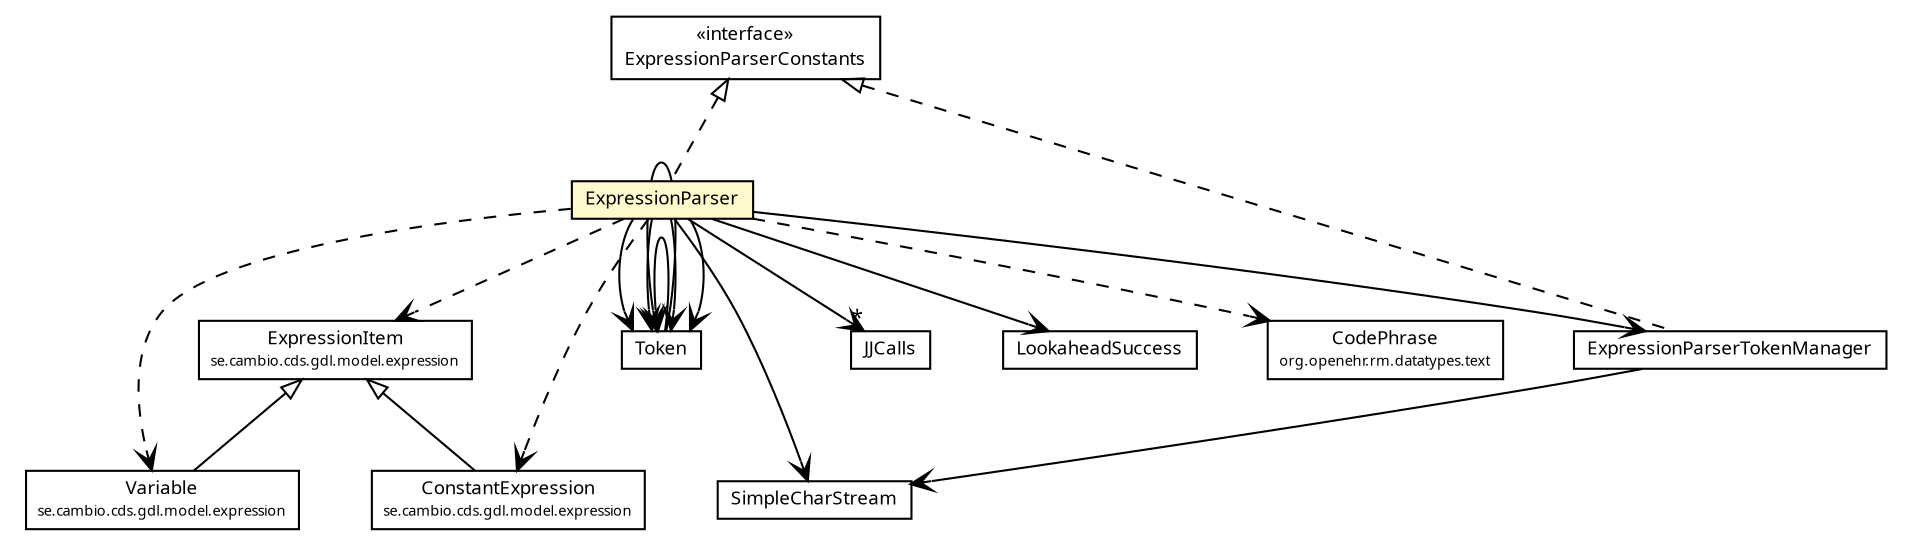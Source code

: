 #!/usr/local/bin/dot
#
# Class diagram 
# Generated by UMLGraph version R5_6 (http://www.umlgraph.org/)
#

digraph G {
	edge [fontname="Trebuchet MS",fontsize=10,labelfontname="Trebuchet MS",labelfontsize=10];
	node [fontname="Trebuchet MS",fontsize=10,shape=plaintext];
	nodesep=0.25;
	ranksep=0.5;
	// se.cambio.cds.gdl.model.expression.Variable
	c183689 [label=<<table title="se.cambio.cds.gdl.model.expression.Variable" border="0" cellborder="1" cellspacing="0" cellpadding="2" port="p" href="../model/expression/Variable.html">
		<tr><td><table border="0" cellspacing="0" cellpadding="1">
<tr><td align="center" balign="center"><font face="Trebuchet MS"> Variable </font></td></tr>
<tr><td align="center" balign="center"><font face="Trebuchet MS" point-size="7.0"> se.cambio.cds.gdl.model.expression </font></td></tr>
		</table></td></tr>
		</table>>, URL="../model/expression/Variable.html", fontname="Trebuchet MS", fontcolor="black", fontsize=9.0];
	// se.cambio.cds.gdl.model.expression.ExpressionItem
	c183696 [label=<<table title="se.cambio.cds.gdl.model.expression.ExpressionItem" border="0" cellborder="1" cellspacing="0" cellpadding="2" port="p" href="../model/expression/ExpressionItem.html">
		<tr><td><table border="0" cellspacing="0" cellpadding="1">
<tr><td align="center" balign="center"><font face="Trebuchet MS"> ExpressionItem </font></td></tr>
<tr><td align="center" balign="center"><font face="Trebuchet MS" point-size="7.0"> se.cambio.cds.gdl.model.expression </font></td></tr>
		</table></td></tr>
		</table>>, URL="../model/expression/ExpressionItem.html", fontname="Trebuchet MS", fontcolor="black", fontsize=9.0];
	// se.cambio.cds.gdl.model.expression.ConstantExpression
	c183698 [label=<<table title="se.cambio.cds.gdl.model.expression.ConstantExpression" border="0" cellborder="1" cellspacing="0" cellpadding="2" port="p" href="../model/expression/ConstantExpression.html">
		<tr><td><table border="0" cellspacing="0" cellpadding="1">
<tr><td align="center" balign="center"><font face="Trebuchet MS"> ConstantExpression </font></td></tr>
<tr><td align="center" balign="center"><font face="Trebuchet MS" point-size="7.0"> se.cambio.cds.gdl.model.expression </font></td></tr>
		</table></td></tr>
		</table>>, URL="../model/expression/ConstantExpression.html", fontname="Trebuchet MS", fontcolor="black", fontsize=9.0];
	// se.cambio.cds.gdl.parser.Token
	c183778 [label=<<table title="se.cambio.cds.gdl.parser.Token" border="0" cellborder="1" cellspacing="0" cellpadding="2" port="p" href="./Token.html">
		<tr><td><table border="0" cellspacing="0" cellpadding="1">
<tr><td align="center" balign="center"><font face="Trebuchet MS"> Token </font></td></tr>
		</table></td></tr>
		</table>>, URL="./Token.html", fontname="Trebuchet MS", fontcolor="black", fontsize=9.0];
	// se.cambio.cds.gdl.parser.SimpleCharStream
	c183779 [label=<<table title="se.cambio.cds.gdl.parser.SimpleCharStream" border="0" cellborder="1" cellspacing="0" cellpadding="2" port="p" href="./SimpleCharStream.html">
		<tr><td><table border="0" cellspacing="0" cellpadding="1">
<tr><td align="center" balign="center"><font face="Trebuchet MS"> SimpleCharStream </font></td></tr>
		</table></td></tr>
		</table>>, URL="./SimpleCharStream.html", fontname="Trebuchet MS", fontcolor="black", fontsize=9.0];
	// se.cambio.cds.gdl.parser.ExpressionParserTokenManager
	c183784 [label=<<table title="se.cambio.cds.gdl.parser.ExpressionParserTokenManager" border="0" cellborder="1" cellspacing="0" cellpadding="2" port="p" href="./ExpressionParserTokenManager.html">
		<tr><td><table border="0" cellspacing="0" cellpadding="1">
<tr><td align="center" balign="center"><font face="Trebuchet MS"> ExpressionParserTokenManager </font></td></tr>
		</table></td></tr>
		</table>>, URL="./ExpressionParserTokenManager.html", fontname="Trebuchet MS", fontcolor="black", fontsize=9.0];
	// se.cambio.cds.gdl.parser.ExpressionParserConstants
	c183785 [label=<<table title="se.cambio.cds.gdl.parser.ExpressionParserConstants" border="0" cellborder="1" cellspacing="0" cellpadding="2" port="p" href="./ExpressionParserConstants.html">
		<tr><td><table border="0" cellspacing="0" cellpadding="1">
<tr><td align="center" balign="center"> &#171;interface&#187; </td></tr>
<tr><td align="center" balign="center"><font face="Trebuchet MS"> ExpressionParserConstants </font></td></tr>
		</table></td></tr>
		</table>>, URL="./ExpressionParserConstants.html", fontname="Trebuchet MS", fontcolor="black", fontsize=9.0];
	// se.cambio.cds.gdl.parser.ExpressionParser
	c183786 [label=<<table title="se.cambio.cds.gdl.parser.ExpressionParser" border="0" cellborder="1" cellspacing="0" cellpadding="2" port="p" bgcolor="lemonChiffon" href="./ExpressionParser.html">
		<tr><td><table border="0" cellspacing="0" cellpadding="1">
<tr><td align="center" balign="center"><font face="Trebuchet MS"> ExpressionParser </font></td></tr>
		</table></td></tr>
		</table>>, URL="./ExpressionParser.html", fontname="Trebuchet MS", fontcolor="black", fontsize=9.0];
	//se.cambio.cds.gdl.model.expression.Variable extends se.cambio.cds.gdl.model.expression.ExpressionItem
	c183696:p -> c183689:p [dir=back,arrowtail=empty];
	//se.cambio.cds.gdl.model.expression.ConstantExpression extends se.cambio.cds.gdl.model.expression.ExpressionItem
	c183696:p -> c183698:p [dir=back,arrowtail=empty];
	//se.cambio.cds.gdl.parser.ExpressionParserTokenManager implements se.cambio.cds.gdl.parser.ExpressionParserConstants
	c183785:p -> c183784:p [dir=back,arrowtail=empty,style=dashed];
	//se.cambio.cds.gdl.parser.ExpressionParser implements se.cambio.cds.gdl.parser.ExpressionParserConstants
	c183785:p -> c183786:p [dir=back,arrowtail=empty,style=dashed];
	// se.cambio.cds.gdl.parser.Token NAVASSOC se.cambio.cds.gdl.parser.Token
	c183778:p -> c183778:p [taillabel="", label="", headlabel="", fontname="Trebuchet MS", fontcolor="black", fontsize=10.0, color="black", arrowhead=open];
	// se.cambio.cds.gdl.parser.Token NAVASSOC se.cambio.cds.gdl.parser.Token
	c183778:p -> c183778:p [taillabel="", label="", headlabel="", fontname="Trebuchet MS", fontcolor="black", fontsize=10.0, color="black", arrowhead=open];
	// se.cambio.cds.gdl.parser.ExpressionParserTokenManager NAVASSOC se.cambio.cds.gdl.parser.SimpleCharStream
	c183784:p -> c183779:p [taillabel="", label="", headlabel="", fontname="Trebuchet MS", fontcolor="black", fontsize=10.0, color="black", arrowhead=open];
	// se.cambio.cds.gdl.parser.ExpressionParser NAVASSOC se.cambio.cds.gdl.parser.ExpressionParserTokenManager
	c183786:p -> c183784:p [taillabel="", label="", headlabel="", fontname="Trebuchet MS", fontcolor="black", fontsize=10.0, color="black", arrowhead=open];
	// se.cambio.cds.gdl.parser.ExpressionParser NAVASSOC se.cambio.cds.gdl.parser.SimpleCharStream
	c183786:p -> c183779:p [taillabel="", label="", headlabel="", fontname="Trebuchet MS", fontcolor="black", fontsize=10.0, color="black", arrowhead=open];
	// se.cambio.cds.gdl.parser.ExpressionParser NAVASSOC se.cambio.cds.gdl.parser.Token
	c183786:p -> c183778:p [taillabel="", label="", headlabel="", fontname="Trebuchet MS", fontcolor="black", fontsize=10.0, color="black", arrowhead=open];
	// se.cambio.cds.gdl.parser.ExpressionParser NAVASSOC se.cambio.cds.gdl.parser.Token
	c183786:p -> c183778:p [taillabel="", label="", headlabel="", fontname="Trebuchet MS", fontcolor="black", fontsize=10.0, color="black", arrowhead=open];
	// se.cambio.cds.gdl.parser.ExpressionParser NAVASSOC se.cambio.cds.gdl.parser.Token
	c183786:p -> c183778:p [taillabel="", label="", headlabel="", fontname="Trebuchet MS", fontcolor="black", fontsize=10.0, color="black", arrowhead=open];
	// se.cambio.cds.gdl.parser.ExpressionParser NAVASSOC se.cambio.cds.gdl.parser.Token
	c183786:p -> c183778:p [taillabel="", label="", headlabel="", fontname="Trebuchet MS", fontcolor="black", fontsize=10.0, color="black", arrowhead=open];
	// se.cambio.cds.gdl.parser.ExpressionParser NAVASSOC se.cambio.cds.gdl.parser.ExpressionParser.JJCalls
	c183786:p -> c184162:p [taillabel="", label="", headlabel="*", fontname="Trebuchet MS", fontcolor="black", fontsize=10.0, color="black", arrowhead=open];
	// se.cambio.cds.gdl.parser.ExpressionParser NAVASSOC se.cambio.cds.gdl.parser.ExpressionParser.LookaheadSuccess
	c183786:p -> c184163:p [taillabel="", label="", headlabel="", fontname="Trebuchet MS", fontcolor="black", fontsize=10.0, color="black", arrowhead=open];
	// se.cambio.cds.gdl.parser.ExpressionParser DEPEND org.openehr.rm.datatypes.text.CodePhrase
	c183786:p -> c184164:p [taillabel="", label="", headlabel="", fontname="Trebuchet MS", fontcolor="black", fontsize=10.0, color="black", arrowhead=open, style=dashed];
	// se.cambio.cds.gdl.parser.ExpressionParser DEPEND se.cambio.cds.gdl.model.expression.ExpressionItem
	c183786:p -> c183696:p [taillabel="", label="", headlabel="", fontname="Trebuchet MS", fontcolor="black", fontsize=10.0, color="black", arrowhead=open, style=dashed];
	// se.cambio.cds.gdl.parser.ExpressionParser DEPEND se.cambio.cds.gdl.model.expression.ConstantExpression
	c183786:p -> c183698:p [taillabel="", label="", headlabel="", fontname="Trebuchet MS", fontcolor="black", fontsize=10.0, color="black", arrowhead=open, style=dashed];
	// se.cambio.cds.gdl.parser.ExpressionParser DEPEND se.cambio.cds.gdl.model.expression.Variable
	c183786:p -> c183689:p [taillabel="", label="", headlabel="", fontname="Trebuchet MS", fontcolor="black", fontsize=10.0, color="black", arrowhead=open, style=dashed];
	// org.openehr.rm.datatypes.text.CodePhrase
	c184164 [label=<<table title="org.openehr.rm.datatypes.text.CodePhrase" border="0" cellborder="1" cellspacing="0" cellpadding="2" port="p" href="http://java.sun.com/j2se/1.4.2/docs/api/org/openehr/rm/datatypes/text/CodePhrase.html">
		<tr><td><table border="0" cellspacing="0" cellpadding="1">
<tr><td align="center" balign="center"><font face="Trebuchet MS"> CodePhrase </font></td></tr>
<tr><td align="center" balign="center"><font face="Trebuchet MS" point-size="7.0"> org.openehr.rm.datatypes.text </font></td></tr>
		</table></td></tr>
		</table>>, URL="http://java.sun.com/j2se/1.4.2/docs/api/org/openehr/rm/datatypes/text/CodePhrase.html", fontname="Trebuchet MS", fontcolor="black", fontsize=9.0];
	// se.cambio.cds.gdl.parser.ExpressionParser.JJCalls
	c184162 [label=<<table title="se.cambio.cds.gdl.parser.ExpressionParser.JJCalls" border="0" cellborder="1" cellspacing="0" cellpadding="2" port="p" href="http://java.sun.com/j2se/1.4.2/docs/api/se/cambio/cds/gdl/parser/ExpressionParser/JJCalls.html">
		<tr><td><table border="0" cellspacing="0" cellpadding="1">
<tr><td align="center" balign="center"><font face="Trebuchet MS"> JJCalls </font></td></tr>
		</table></td></tr>
		</table>>, URL="http://java.sun.com/j2se/1.4.2/docs/api/se/cambio/cds/gdl/parser/ExpressionParser/JJCalls.html", fontname="Trebuchet MS", fontcolor="black", fontsize=9.0];
	// se.cambio.cds.gdl.parser.ExpressionParser.LookaheadSuccess
	c184163 [label=<<table title="se.cambio.cds.gdl.parser.ExpressionParser.LookaheadSuccess" border="0" cellborder="1" cellspacing="0" cellpadding="2" port="p" href="http://java.sun.com/j2se/1.4.2/docs/api/se/cambio/cds/gdl/parser/ExpressionParser/LookaheadSuccess.html">
		<tr><td><table border="0" cellspacing="0" cellpadding="1">
<tr><td align="center" balign="center"><font face="Trebuchet MS"> LookaheadSuccess </font></td></tr>
		</table></td></tr>
		</table>>, URL="http://java.sun.com/j2se/1.4.2/docs/api/se/cambio/cds/gdl/parser/ExpressionParser/LookaheadSuccess.html", fontname="Trebuchet MS", fontcolor="black", fontsize=9.0];
}

